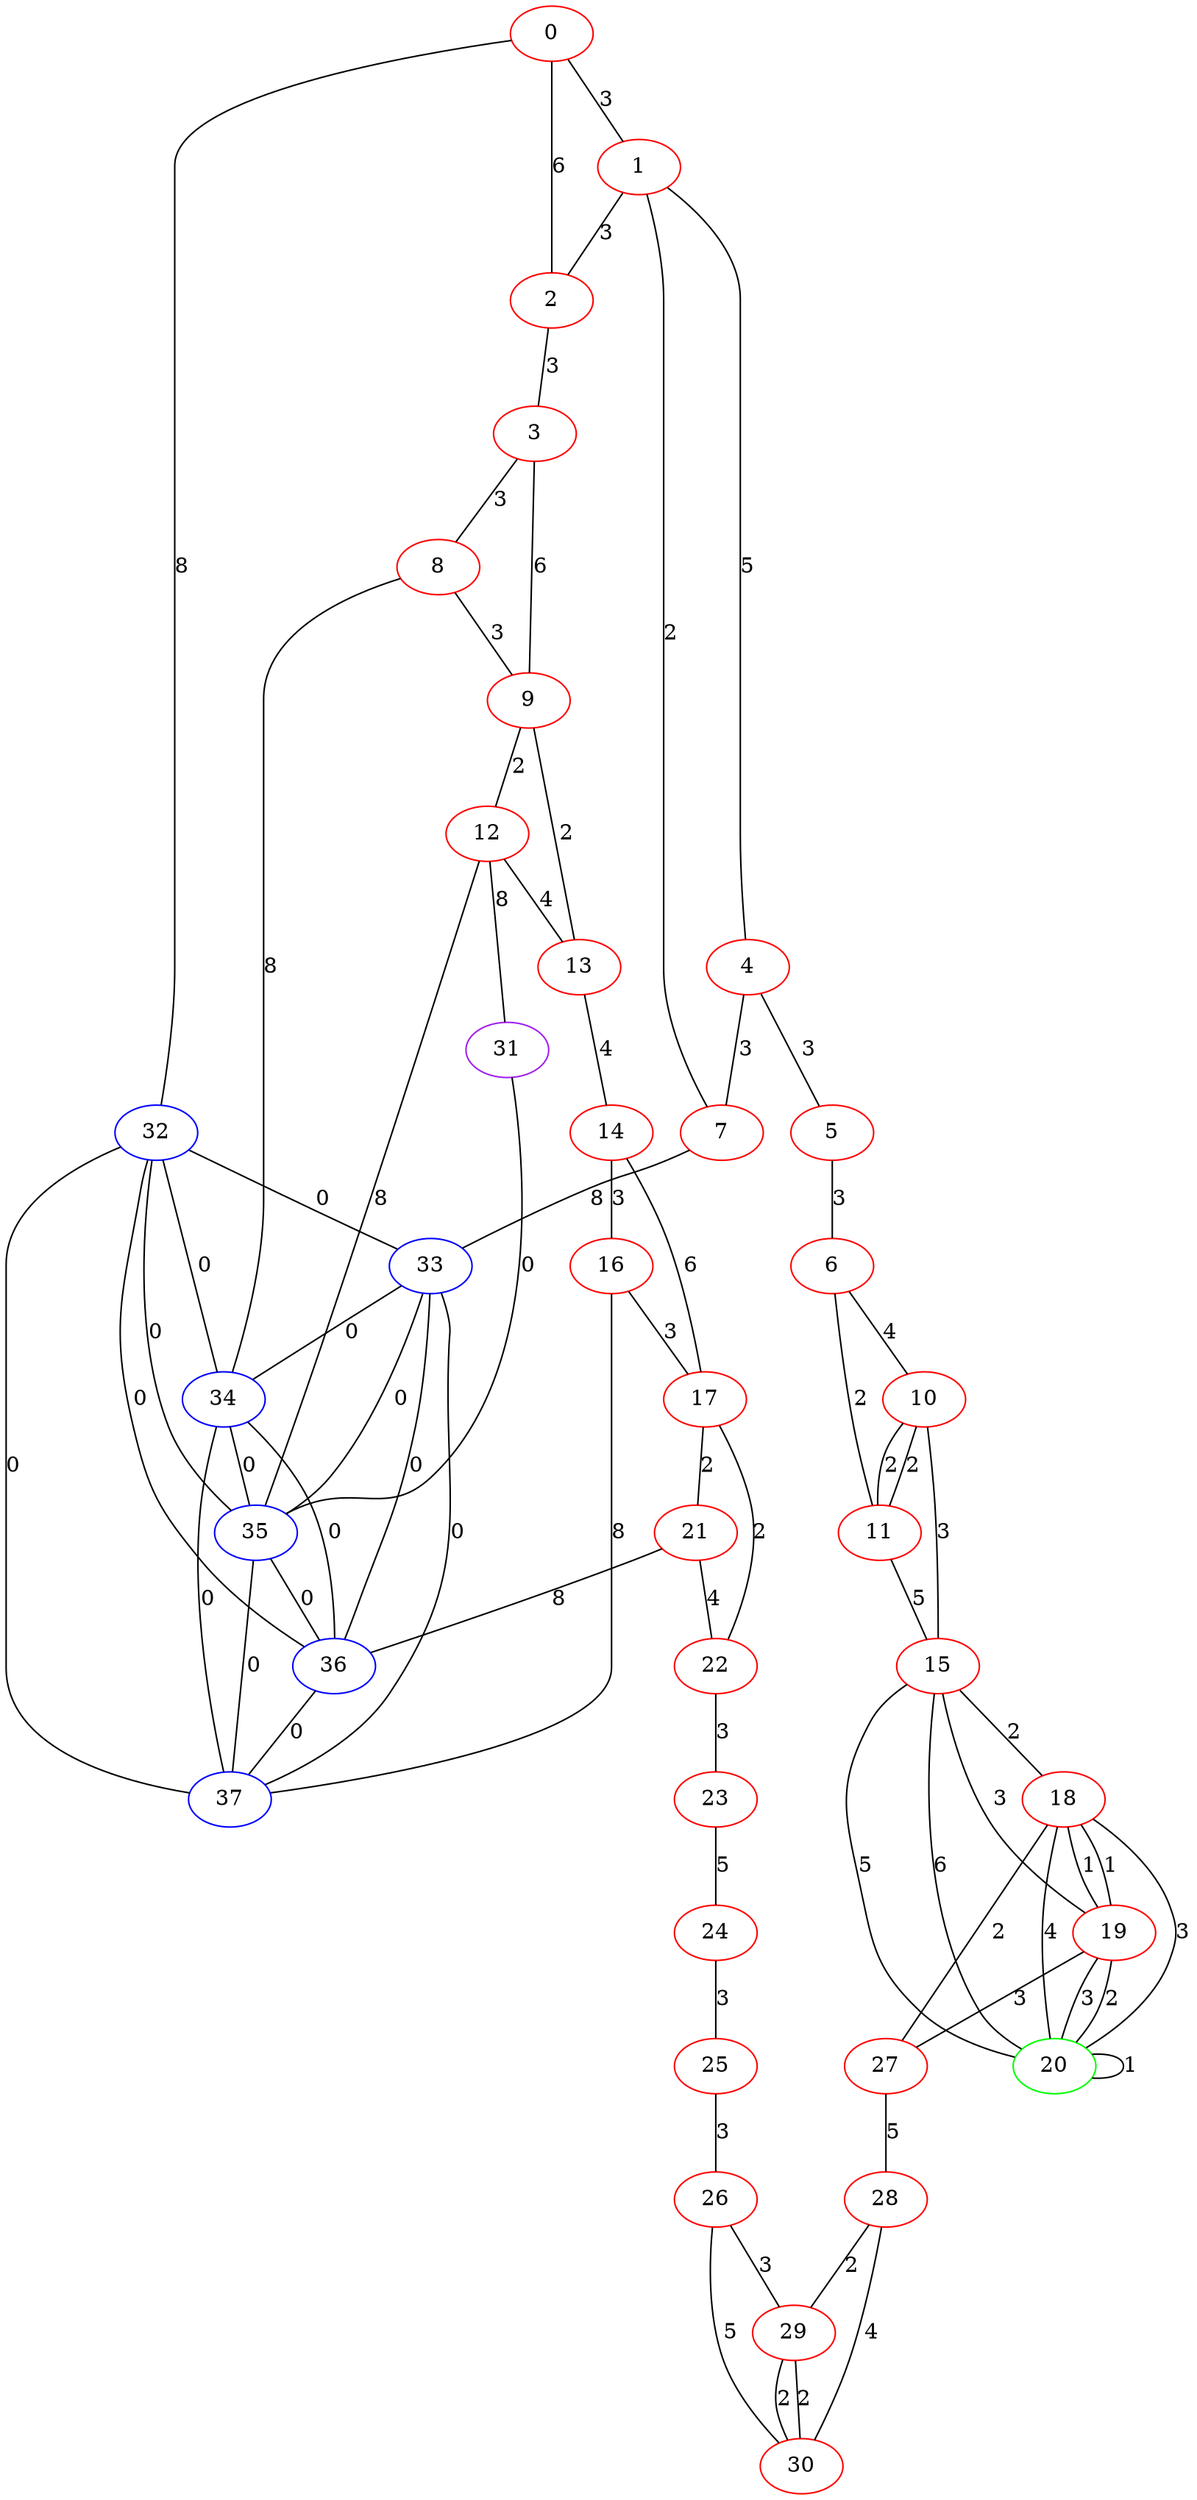 graph "" {
0 [color=red, weight=1];
1 [color=red, weight=1];
2 [color=red, weight=1];
3 [color=red, weight=1];
4 [color=red, weight=1];
5 [color=red, weight=1];
6 [color=red, weight=1];
7 [color=red, weight=1];
8 [color=red, weight=1];
9 [color=red, weight=1];
10 [color=red, weight=1];
11 [color=red, weight=1];
12 [color=red, weight=1];
13 [color=red, weight=1];
14 [color=red, weight=1];
15 [color=red, weight=1];
16 [color=red, weight=1];
17 [color=red, weight=1];
18 [color=red, weight=1];
19 [color=red, weight=1];
20 [color=green, weight=2];
21 [color=red, weight=1];
22 [color=red, weight=1];
23 [color=red, weight=1];
24 [color=red, weight=1];
25 [color=red, weight=1];
26 [color=red, weight=1];
27 [color=red, weight=1];
28 [color=red, weight=1];
29 [color=red, weight=1];
30 [color=red, weight=1];
31 [color=purple, weight=4];
32 [color=blue, weight=3];
33 [color=blue, weight=3];
34 [color=blue, weight=3];
35 [color=blue, weight=3];
36 [color=blue, weight=3];
37 [color=blue, weight=3];
0 -- 32  [key=0, label=8];
0 -- 1  [key=0, label=3];
0 -- 2  [key=0, label=6];
1 -- 2  [key=0, label=3];
1 -- 4  [key=0, label=5];
1 -- 7  [key=0, label=2];
2 -- 3  [key=0, label=3];
3 -- 8  [key=0, label=3];
3 -- 9  [key=0, label=6];
4 -- 5  [key=0, label=3];
4 -- 7  [key=0, label=3];
5 -- 6  [key=0, label=3];
6 -- 10  [key=0, label=4];
6 -- 11  [key=0, label=2];
7 -- 33  [key=0, label=8];
8 -- 9  [key=0, label=3];
8 -- 34  [key=0, label=8];
9 -- 12  [key=0, label=2];
9 -- 13  [key=0, label=2];
10 -- 11  [key=0, label=2];
10 -- 11  [key=1, label=2];
10 -- 15  [key=0, label=3];
11 -- 15  [key=0, label=5];
12 -- 35  [key=0, label=8];
12 -- 13  [key=0, label=4];
12 -- 31  [key=0, label=8];
13 -- 14  [key=0, label=4];
14 -- 16  [key=0, label=3];
14 -- 17  [key=0, label=6];
15 -- 19  [key=0, label=3];
15 -- 20  [key=0, label=5];
15 -- 20  [key=1, label=6];
15 -- 18  [key=0, label=2];
16 -- 17  [key=0, label=3];
16 -- 37  [key=0, label=8];
17 -- 22  [key=0, label=2];
17 -- 21  [key=0, label=2];
18 -- 27  [key=0, label=2];
18 -- 19  [key=0, label=1];
18 -- 19  [key=1, label=1];
18 -- 20  [key=0, label=3];
18 -- 20  [key=1, label=4];
19 -- 27  [key=0, label=3];
19 -- 20  [key=0, label=2];
19 -- 20  [key=1, label=3];
20 -- 20  [key=0, label=1];
21 -- 36  [key=0, label=8];
21 -- 22  [key=0, label=4];
22 -- 23  [key=0, label=3];
23 -- 24  [key=0, label=5];
24 -- 25  [key=0, label=3];
25 -- 26  [key=0, label=3];
26 -- 29  [key=0, label=3];
26 -- 30  [key=0, label=5];
27 -- 28  [key=0, label=5];
28 -- 29  [key=0, label=2];
28 -- 30  [key=0, label=4];
29 -- 30  [key=0, label=2];
29 -- 30  [key=1, label=2];
31 -- 35  [key=0, label=0];
32 -- 33  [key=0, label=0];
32 -- 34  [key=0, label=0];
32 -- 35  [key=0, label=0];
32 -- 36  [key=0, label=0];
32 -- 37  [key=0, label=0];
33 -- 34  [key=0, label=0];
33 -- 35  [key=0, label=0];
33 -- 36  [key=0, label=0];
33 -- 37  [key=0, label=0];
34 -- 35  [key=0, label=0];
34 -- 36  [key=0, label=0];
34 -- 37  [key=0, label=0];
35 -- 36  [key=0, label=0];
35 -- 37  [key=0, label=0];
36 -- 37  [key=0, label=0];
}
